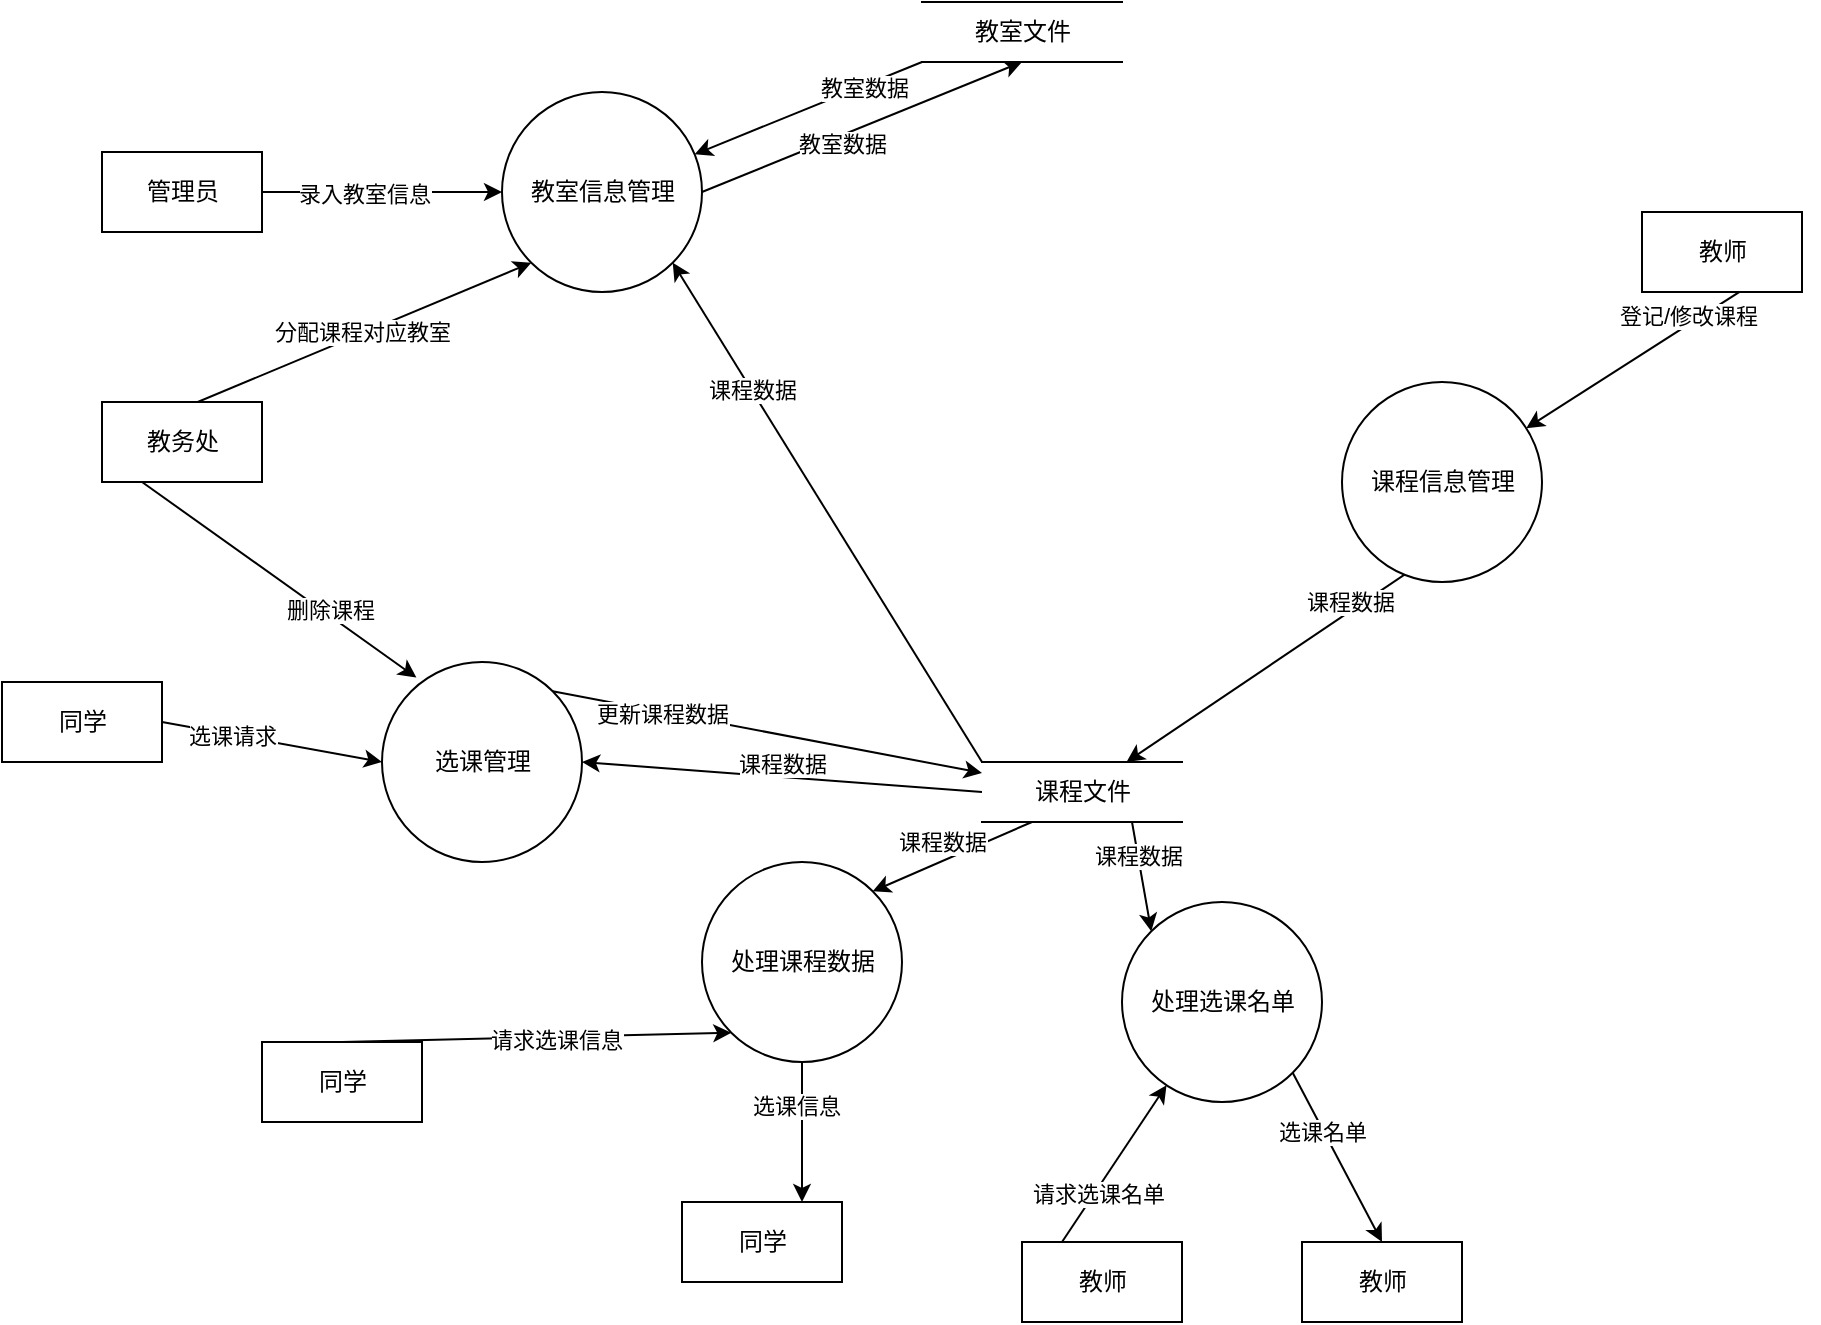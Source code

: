<mxfile version="15.5.9" type="github">
  <diagram id="C5RBs43oDa-KdzZeNtuy" name="Page-1">
    <mxGraphModel dx="1038" dy="539" grid="1" gridSize="10" guides="1" tooltips="1" connect="1" arrows="1" fold="1" page="1" pageScale="1" pageWidth="827" pageHeight="1169" math="0" shadow="0">
      <root>
        <mxCell id="WIyWlLk6GJQsqaUBKTNV-0" />
        <mxCell id="WIyWlLk6GJQsqaUBKTNV-1" parent="WIyWlLk6GJQsqaUBKTNV-0" />
        <mxCell id="klcvxJCRlaChU0ZgOOpA-2" style="rounded=0;orthogonalLoop=1;jettySize=auto;html=1;exitX=1;exitY=0.5;exitDx=0;exitDy=0;entryX=0;entryY=0.5;entryDx=0;entryDy=0;" edge="1" parent="WIyWlLk6GJQsqaUBKTNV-1" source="klcvxJCRlaChU0ZgOOpA-0" target="klcvxJCRlaChU0ZgOOpA-1">
          <mxGeometry relative="1" as="geometry" />
        </mxCell>
        <mxCell id="klcvxJCRlaChU0ZgOOpA-43" value="录入教室信息" style="edgeLabel;html=1;align=center;verticalAlign=middle;resizable=0;points=[];" vertex="1" connectable="0" parent="klcvxJCRlaChU0ZgOOpA-2">
          <mxGeometry x="-0.16" y="-1" relative="1" as="geometry">
            <mxPoint as="offset" />
          </mxGeometry>
        </mxCell>
        <mxCell id="klcvxJCRlaChU0ZgOOpA-0" value="管理员" style="html=1;dashed=0;whitespace=wrap;" vertex="1" parent="WIyWlLk6GJQsqaUBKTNV-1">
          <mxGeometry x="120" y="165" width="80" height="40" as="geometry" />
        </mxCell>
        <mxCell id="klcvxJCRlaChU0ZgOOpA-5" style="edgeStyle=none;rounded=0;orthogonalLoop=1;jettySize=auto;html=1;exitX=1;exitY=0.5;exitDx=0;exitDy=0;entryX=0.5;entryY=1;entryDx=0;entryDy=0;" edge="1" parent="WIyWlLk6GJQsqaUBKTNV-1" source="klcvxJCRlaChU0ZgOOpA-1" target="klcvxJCRlaChU0ZgOOpA-4">
          <mxGeometry relative="1" as="geometry" />
        </mxCell>
        <mxCell id="klcvxJCRlaChU0ZgOOpA-44" value="教室数据" style="edgeLabel;html=1;align=center;verticalAlign=middle;resizable=0;points=[];" vertex="1" connectable="0" parent="klcvxJCRlaChU0ZgOOpA-5">
          <mxGeometry x="-0.148" y="-4" relative="1" as="geometry">
            <mxPoint as="offset" />
          </mxGeometry>
        </mxCell>
        <mxCell id="klcvxJCRlaChU0ZgOOpA-1" value="教室信息管理" style="shape=ellipse;html=1;dashed=0;whitespace=wrap;aspect=fixed;perimeter=ellipsePerimeter;" vertex="1" parent="WIyWlLk6GJQsqaUBKTNV-1">
          <mxGeometry x="320" y="135" width="100" height="100" as="geometry" />
        </mxCell>
        <mxCell id="klcvxJCRlaChU0ZgOOpA-103" style="edgeStyle=none;rounded=0;orthogonalLoop=1;jettySize=auto;html=1;exitX=0;exitY=1;exitDx=0;exitDy=0;" edge="1" parent="WIyWlLk6GJQsqaUBKTNV-1" source="klcvxJCRlaChU0ZgOOpA-4" target="klcvxJCRlaChU0ZgOOpA-1">
          <mxGeometry relative="1" as="geometry" />
        </mxCell>
        <mxCell id="klcvxJCRlaChU0ZgOOpA-104" value="教室数据" style="edgeLabel;html=1;align=center;verticalAlign=middle;resizable=0;points=[];" vertex="1" connectable="0" parent="klcvxJCRlaChU0ZgOOpA-103">
          <mxGeometry x="-0.49" y="1" relative="1" as="geometry">
            <mxPoint as="offset" />
          </mxGeometry>
        </mxCell>
        <mxCell id="klcvxJCRlaChU0ZgOOpA-4" value="教室文件" style="html=1;dashed=0;whitespace=wrap;shape=partialRectangle;right=0;left=0;rotation=0;" vertex="1" parent="WIyWlLk6GJQsqaUBKTNV-1">
          <mxGeometry x="530" y="90" width="100" height="30" as="geometry" />
        </mxCell>
        <mxCell id="klcvxJCRlaChU0ZgOOpA-8" style="edgeStyle=none;rounded=0;orthogonalLoop=1;jettySize=auto;html=1;exitX=1;exitY=0.5;exitDx=0;exitDy=0;" edge="1" parent="WIyWlLk6GJQsqaUBKTNV-1" source="klcvxJCRlaChU0ZgOOpA-6" target="klcvxJCRlaChU0ZgOOpA-7">
          <mxGeometry relative="1" as="geometry" />
        </mxCell>
        <mxCell id="klcvxJCRlaChU0ZgOOpA-42" value="登记/修改课程" style="edgeLabel;html=1;align=center;verticalAlign=middle;resizable=0;points=[];" vertex="1" connectable="0" parent="klcvxJCRlaChU0ZgOOpA-8">
          <mxGeometry x="-0.207" y="-4" relative="1" as="geometry">
            <mxPoint as="offset" />
          </mxGeometry>
        </mxCell>
        <mxCell id="klcvxJCRlaChU0ZgOOpA-6" value="教师" style="html=1;dashed=0;whitespace=wrap;" vertex="1" parent="WIyWlLk6GJQsqaUBKTNV-1">
          <mxGeometry x="890" y="195" width="80" height="40" as="geometry" />
        </mxCell>
        <mxCell id="klcvxJCRlaChU0ZgOOpA-13" style="edgeStyle=none;rounded=0;orthogonalLoop=1;jettySize=auto;html=1;exitX=1;exitY=0.5;exitDx=0;exitDy=0;" edge="1" parent="WIyWlLk6GJQsqaUBKTNV-1" source="klcvxJCRlaChU0ZgOOpA-7" target="klcvxJCRlaChU0ZgOOpA-12">
          <mxGeometry relative="1" as="geometry" />
        </mxCell>
        <mxCell id="klcvxJCRlaChU0ZgOOpA-40" value="课程数据" style="edgeLabel;html=1;align=center;verticalAlign=middle;resizable=0;points=[];" vertex="1" connectable="0" parent="klcvxJCRlaChU0ZgOOpA-13">
          <mxGeometry x="-0.097" y="-4" relative="1" as="geometry">
            <mxPoint as="offset" />
          </mxGeometry>
        </mxCell>
        <mxCell id="klcvxJCRlaChU0ZgOOpA-7" value="课程信息管理" style="shape=ellipse;html=1;dashed=0;whitespace=wrap;aspect=fixed;perimeter=ellipsePerimeter;" vertex="1" parent="WIyWlLk6GJQsqaUBKTNV-1">
          <mxGeometry x="740" y="280" width="100" height="100" as="geometry" />
        </mxCell>
        <mxCell id="klcvxJCRlaChU0ZgOOpA-20" style="edgeStyle=none;rounded=0;orthogonalLoop=1;jettySize=auto;html=1;exitX=0;exitY=0.5;exitDx=0;exitDy=0;entryX=1;entryY=0.5;entryDx=0;entryDy=0;" edge="1" parent="WIyWlLk6GJQsqaUBKTNV-1" source="klcvxJCRlaChU0ZgOOpA-12" target="klcvxJCRlaChU0ZgOOpA-17">
          <mxGeometry relative="1" as="geometry" />
        </mxCell>
        <mxCell id="klcvxJCRlaChU0ZgOOpA-21" value="课程数据" style="edgeLabel;html=1;align=center;verticalAlign=middle;resizable=0;points=[];" vertex="1" connectable="0" parent="klcvxJCRlaChU0ZgOOpA-20">
          <mxGeometry x="0.169" y="-4" relative="1" as="geometry">
            <mxPoint x="16" y="-2" as="offset" />
          </mxGeometry>
        </mxCell>
        <mxCell id="klcvxJCRlaChU0ZgOOpA-26" style="edgeStyle=none;rounded=0;orthogonalLoop=1;jettySize=auto;html=1;exitX=0.25;exitY=1;exitDx=0;exitDy=0;entryX=1;entryY=0;entryDx=0;entryDy=0;" edge="1" parent="WIyWlLk6GJQsqaUBKTNV-1" source="klcvxJCRlaChU0ZgOOpA-12" target="klcvxJCRlaChU0ZgOOpA-24">
          <mxGeometry relative="1" as="geometry" />
        </mxCell>
        <mxCell id="klcvxJCRlaChU0ZgOOpA-37" style="edgeStyle=none;rounded=0;orthogonalLoop=1;jettySize=auto;html=1;exitX=0.75;exitY=1;exitDx=0;exitDy=0;entryX=0;entryY=0;entryDx=0;entryDy=0;" edge="1" parent="WIyWlLk6GJQsqaUBKTNV-1" source="klcvxJCRlaChU0ZgOOpA-12" target="klcvxJCRlaChU0ZgOOpA-32">
          <mxGeometry relative="1" as="geometry" />
        </mxCell>
        <mxCell id="klcvxJCRlaChU0ZgOOpA-39" value="课程数据" style="edgeLabel;html=1;align=center;verticalAlign=middle;resizable=0;points=[];" vertex="1" connectable="0" parent="klcvxJCRlaChU0ZgOOpA-37">
          <mxGeometry x="-0.375" relative="1" as="geometry">
            <mxPoint as="offset" />
          </mxGeometry>
        </mxCell>
        <mxCell id="klcvxJCRlaChU0ZgOOpA-105" style="edgeStyle=none;rounded=0;orthogonalLoop=1;jettySize=auto;html=1;exitX=0;exitY=0;exitDx=0;exitDy=0;entryX=1;entryY=1;entryDx=0;entryDy=0;" edge="1" parent="WIyWlLk6GJQsqaUBKTNV-1" source="klcvxJCRlaChU0ZgOOpA-12" target="klcvxJCRlaChU0ZgOOpA-1">
          <mxGeometry relative="1" as="geometry" />
        </mxCell>
        <mxCell id="klcvxJCRlaChU0ZgOOpA-106" value="课程数据" style="edgeLabel;html=1;align=center;verticalAlign=middle;resizable=0;points=[];" vertex="1" connectable="0" parent="klcvxJCRlaChU0ZgOOpA-105">
          <mxGeometry x="0.493" relative="1" as="geometry">
            <mxPoint as="offset" />
          </mxGeometry>
        </mxCell>
        <mxCell id="klcvxJCRlaChU0ZgOOpA-12" value="课程文件" style="html=1;dashed=0;whitespace=wrap;shape=partialRectangle;right=0;left=0;rotation=0;" vertex="1" parent="WIyWlLk6GJQsqaUBKTNV-1">
          <mxGeometry x="560" y="470" width="100" height="30" as="geometry" />
        </mxCell>
        <mxCell id="klcvxJCRlaChU0ZgOOpA-18" style="edgeStyle=none;rounded=0;orthogonalLoop=1;jettySize=auto;html=1;exitX=1;exitY=0.5;exitDx=0;exitDy=0;entryX=0;entryY=0.5;entryDx=0;entryDy=0;" edge="1" parent="WIyWlLk6GJQsqaUBKTNV-1" source="klcvxJCRlaChU0ZgOOpA-16" target="klcvxJCRlaChU0ZgOOpA-17">
          <mxGeometry relative="1" as="geometry" />
        </mxCell>
        <mxCell id="klcvxJCRlaChU0ZgOOpA-41" value="选课请求" style="edgeLabel;html=1;align=center;verticalAlign=middle;resizable=0;points=[];" vertex="1" connectable="0" parent="klcvxJCRlaChU0ZgOOpA-18">
          <mxGeometry x="-0.375" relative="1" as="geometry">
            <mxPoint as="offset" />
          </mxGeometry>
        </mxCell>
        <mxCell id="klcvxJCRlaChU0ZgOOpA-16" value="同学" style="html=1;dashed=0;whitespace=wrap;" vertex="1" parent="WIyWlLk6GJQsqaUBKTNV-1">
          <mxGeometry x="70" y="430" width="80" height="40" as="geometry" />
        </mxCell>
        <mxCell id="klcvxJCRlaChU0ZgOOpA-101" style="edgeStyle=none;rounded=0;orthogonalLoop=1;jettySize=auto;html=1;exitX=1;exitY=0;exitDx=0;exitDy=0;" edge="1" parent="WIyWlLk6GJQsqaUBKTNV-1" source="klcvxJCRlaChU0ZgOOpA-17" target="klcvxJCRlaChU0ZgOOpA-12">
          <mxGeometry relative="1" as="geometry" />
        </mxCell>
        <mxCell id="klcvxJCRlaChU0ZgOOpA-102" value="更新课程数据" style="edgeLabel;html=1;align=center;verticalAlign=middle;resizable=0;points=[];" vertex="1" connectable="0" parent="klcvxJCRlaChU0ZgOOpA-101">
          <mxGeometry x="-0.494" y="-1" relative="1" as="geometry">
            <mxPoint as="offset" />
          </mxGeometry>
        </mxCell>
        <mxCell id="klcvxJCRlaChU0ZgOOpA-17" value="选课管理" style="shape=ellipse;html=1;dashed=0;whitespace=wrap;aspect=fixed;perimeter=ellipsePerimeter;" vertex="1" parent="WIyWlLk6GJQsqaUBKTNV-1">
          <mxGeometry x="260" y="420" width="100" height="100" as="geometry" />
        </mxCell>
        <mxCell id="klcvxJCRlaChU0ZgOOpA-25" style="edgeStyle=none;rounded=0;orthogonalLoop=1;jettySize=auto;html=1;exitX=0.5;exitY=0;exitDx=0;exitDy=0;entryX=0;entryY=1;entryDx=0;entryDy=0;" edge="1" parent="WIyWlLk6GJQsqaUBKTNV-1" source="klcvxJCRlaChU0ZgOOpA-22" target="klcvxJCRlaChU0ZgOOpA-24">
          <mxGeometry relative="1" as="geometry" />
        </mxCell>
        <mxCell id="klcvxJCRlaChU0ZgOOpA-45" value="请求选课信息" style="edgeLabel;html=1;align=center;verticalAlign=middle;resizable=0;points=[];" vertex="1" connectable="0" parent="klcvxJCRlaChU0ZgOOpA-25">
          <mxGeometry x="0.093" y="-1" relative="1" as="geometry">
            <mxPoint as="offset" />
          </mxGeometry>
        </mxCell>
        <mxCell id="klcvxJCRlaChU0ZgOOpA-22" value="同学" style="html=1;dashed=0;whitespace=wrap;" vertex="1" parent="WIyWlLk6GJQsqaUBKTNV-1">
          <mxGeometry x="200" y="610" width="80" height="40" as="geometry" />
        </mxCell>
        <mxCell id="klcvxJCRlaChU0ZgOOpA-27" style="edgeStyle=none;rounded=0;orthogonalLoop=1;jettySize=auto;html=1;exitX=0.5;exitY=1;exitDx=0;exitDy=0;entryX=0.75;entryY=0;entryDx=0;entryDy=0;" edge="1" parent="WIyWlLk6GJQsqaUBKTNV-1" source="klcvxJCRlaChU0ZgOOpA-24" target="klcvxJCRlaChU0ZgOOpA-34">
          <mxGeometry relative="1" as="geometry">
            <Array as="points" />
          </mxGeometry>
        </mxCell>
        <mxCell id="klcvxJCRlaChU0ZgOOpA-46" value="选课信息" style="edgeLabel;html=1;align=center;verticalAlign=middle;resizable=0;points=[];" vertex="1" connectable="0" parent="klcvxJCRlaChU0ZgOOpA-27">
          <mxGeometry x="-0.383" y="-3" relative="1" as="geometry">
            <mxPoint as="offset" />
          </mxGeometry>
        </mxCell>
        <mxCell id="klcvxJCRlaChU0ZgOOpA-24" value="处理课程数据" style="shape=ellipse;html=1;dashed=0;whitespace=wrap;aspect=fixed;perimeter=ellipsePerimeter;" vertex="1" parent="WIyWlLk6GJQsqaUBKTNV-1">
          <mxGeometry x="420" y="520" width="100" height="100" as="geometry" />
        </mxCell>
        <mxCell id="klcvxJCRlaChU0ZgOOpA-30" value="课程数据" style="edgeLabel;html=1;align=center;verticalAlign=middle;resizable=0;points=[];" vertex="1" connectable="0" parent="WIyWlLk6GJQsqaUBKTNV-1">
          <mxGeometry x="539.997" y="510.001" as="geometry" />
        </mxCell>
        <mxCell id="klcvxJCRlaChU0ZgOOpA-33" style="edgeStyle=none;rounded=0;orthogonalLoop=1;jettySize=auto;html=1;exitX=0.25;exitY=0;exitDx=0;exitDy=0;" edge="1" parent="WIyWlLk6GJQsqaUBKTNV-1" source="klcvxJCRlaChU0ZgOOpA-31" target="klcvxJCRlaChU0ZgOOpA-32">
          <mxGeometry relative="1" as="geometry" />
        </mxCell>
        <mxCell id="klcvxJCRlaChU0ZgOOpA-36" value="请求选课名单" style="edgeLabel;html=1;align=center;verticalAlign=middle;resizable=0;points=[];" vertex="1" connectable="0" parent="klcvxJCRlaChU0ZgOOpA-33">
          <mxGeometry x="-0.36" y="-1" relative="1" as="geometry">
            <mxPoint as="offset" />
          </mxGeometry>
        </mxCell>
        <mxCell id="klcvxJCRlaChU0ZgOOpA-31" value="教师" style="html=1;dashed=0;whitespace=wrap;" vertex="1" parent="WIyWlLk6GJQsqaUBKTNV-1">
          <mxGeometry x="580" y="710" width="80" height="40" as="geometry" />
        </mxCell>
        <mxCell id="klcvxJCRlaChU0ZgOOpA-48" style="edgeStyle=none;rounded=0;orthogonalLoop=1;jettySize=auto;html=1;exitX=1;exitY=1;exitDx=0;exitDy=0;entryX=0.5;entryY=0;entryDx=0;entryDy=0;" edge="1" parent="WIyWlLk6GJQsqaUBKTNV-1" source="klcvxJCRlaChU0ZgOOpA-32" target="klcvxJCRlaChU0ZgOOpA-47">
          <mxGeometry relative="1" as="geometry" />
        </mxCell>
        <mxCell id="klcvxJCRlaChU0ZgOOpA-49" value="选课名单" style="edgeLabel;html=1;align=center;verticalAlign=middle;resizable=0;points=[];" vertex="1" connectable="0" parent="klcvxJCRlaChU0ZgOOpA-48">
          <mxGeometry x="-0.323" y="-1" relative="1" as="geometry">
            <mxPoint as="offset" />
          </mxGeometry>
        </mxCell>
        <mxCell id="klcvxJCRlaChU0ZgOOpA-32" value="处理选课名单" style="shape=ellipse;html=1;dashed=0;whitespace=wrap;aspect=fixed;perimeter=ellipsePerimeter;" vertex="1" parent="WIyWlLk6GJQsqaUBKTNV-1">
          <mxGeometry x="630" y="540" width="100" height="100" as="geometry" />
        </mxCell>
        <mxCell id="klcvxJCRlaChU0ZgOOpA-34" value="同学" style="html=1;dashed=0;whitespace=wrap;" vertex="1" parent="WIyWlLk6GJQsqaUBKTNV-1">
          <mxGeometry x="410" y="690" width="80" height="40" as="geometry" />
        </mxCell>
        <mxCell id="klcvxJCRlaChU0ZgOOpA-47" value="教师" style="html=1;dashed=0;whitespace=wrap;" vertex="1" parent="WIyWlLk6GJQsqaUBKTNV-1">
          <mxGeometry x="720" y="710" width="80" height="40" as="geometry" />
        </mxCell>
        <mxCell id="klcvxJCRlaChU0ZgOOpA-52" style="edgeStyle=none;rounded=0;orthogonalLoop=1;jettySize=auto;html=1;exitX=0.25;exitY=1;exitDx=0;exitDy=0;entryX=0.172;entryY=0.078;entryDx=0;entryDy=0;entryPerimeter=0;" edge="1" parent="WIyWlLk6GJQsqaUBKTNV-1" source="klcvxJCRlaChU0ZgOOpA-50" target="klcvxJCRlaChU0ZgOOpA-17">
          <mxGeometry relative="1" as="geometry" />
        </mxCell>
        <mxCell id="klcvxJCRlaChU0ZgOOpA-53" value="删除课程" style="edgeLabel;html=1;align=center;verticalAlign=middle;resizable=0;points=[];" vertex="1" connectable="0" parent="klcvxJCRlaChU0ZgOOpA-52">
          <mxGeometry x="0.346" y="3" relative="1" as="geometry">
            <mxPoint as="offset" />
          </mxGeometry>
        </mxCell>
        <mxCell id="klcvxJCRlaChU0ZgOOpA-66" style="edgeStyle=none;rounded=0;orthogonalLoop=1;jettySize=auto;html=1;exitX=0;exitY=0.5;exitDx=0;exitDy=0;entryX=0;entryY=1;entryDx=0;entryDy=0;" edge="1" parent="WIyWlLk6GJQsqaUBKTNV-1" source="klcvxJCRlaChU0ZgOOpA-50" target="klcvxJCRlaChU0ZgOOpA-1">
          <mxGeometry relative="1" as="geometry" />
        </mxCell>
        <mxCell id="klcvxJCRlaChU0ZgOOpA-67" value="分配课程对应教室" style="edgeLabel;html=1;align=center;verticalAlign=middle;resizable=0;points=[];" vertex="1" connectable="0" parent="klcvxJCRlaChU0ZgOOpA-66">
          <mxGeometry x="0.215" y="1" relative="1" as="geometry">
            <mxPoint as="offset" />
          </mxGeometry>
        </mxCell>
        <mxCell id="klcvxJCRlaChU0ZgOOpA-50" value="教务处" style="html=1;dashed=0;whitespace=wrap;" vertex="1" parent="WIyWlLk6GJQsqaUBKTNV-1">
          <mxGeometry x="120" y="290" width="80" height="40" as="geometry" />
        </mxCell>
        <mxCell id="klcvxJCRlaChU0ZgOOpA-62" style="edgeStyle=none;rounded=0;orthogonalLoop=1;jettySize=auto;html=1;exitX=0.5;exitY=1;exitDx=0;exitDy=0;" edge="1" parent="WIyWlLk6GJQsqaUBKTNV-1" source="klcvxJCRlaChU0ZgOOpA-50" target="klcvxJCRlaChU0ZgOOpA-50">
          <mxGeometry relative="1" as="geometry" />
        </mxCell>
      </root>
    </mxGraphModel>
  </diagram>
</mxfile>

